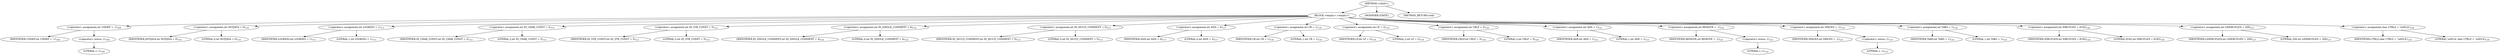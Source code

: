 digraph "&lt;clinit&gt;" {  
"2722" [label = <(METHOD,&lt;clinit&gt;)> ]
"2723" [label = <(BLOCK,&lt;empty&gt;,&lt;empty&gt;)> ]
"2724" [label = <(&lt;operator&gt;.assignment,int UNDEF = -1)<SUB>109</SUB>> ]
"2725" [label = <(IDENTIFIER,UNDEF,int UNDEF = -1)<SUB>109</SUB>> ]
"2726" [label = <(&lt;operator&gt;.minus,-1)<SUB>109</SUB>> ]
"2727" [label = <(LITERAL,1,-1)<SUB>109</SUB>> ]
"2728" [label = <(&lt;operator&gt;.assignment,int NOTJAVA = 0)<SUB>110</SUB>> ]
"2729" [label = <(IDENTIFIER,NOTJAVA,int NOTJAVA = 0)<SUB>110</SUB>> ]
"2730" [label = <(LITERAL,0,int NOTJAVA = 0)<SUB>110</SUB>> ]
"2731" [label = <(&lt;operator&gt;.assignment,int LOOKING = 1)<SUB>111</SUB>> ]
"2732" [label = <(IDENTIFIER,LOOKING,int LOOKING = 1)<SUB>111</SUB>> ]
"2733" [label = <(LITERAL,1,int LOOKING = 1)<SUB>111</SUB>> ]
"2734" [label = <(&lt;operator&gt;.assignment,int IN_CHAR_CONST = 2)<SUB>112</SUB>> ]
"2735" [label = <(IDENTIFIER,IN_CHAR_CONST,int IN_CHAR_CONST = 2)<SUB>112</SUB>> ]
"2736" [label = <(LITERAL,2,int IN_CHAR_CONST = 2)<SUB>112</SUB>> ]
"2737" [label = <(&lt;operator&gt;.assignment,int IN_STR_CONST = 3)<SUB>113</SUB>> ]
"2738" [label = <(IDENTIFIER,IN_STR_CONST,int IN_STR_CONST = 3)<SUB>113</SUB>> ]
"2739" [label = <(LITERAL,3,int IN_STR_CONST = 3)<SUB>113</SUB>> ]
"2740" [label = <(&lt;operator&gt;.assignment,int IN_SINGLE_COMMENT = 4)<SUB>114</SUB>> ]
"2741" [label = <(IDENTIFIER,IN_SINGLE_COMMENT,int IN_SINGLE_COMMENT = 4)<SUB>114</SUB>> ]
"2742" [label = <(LITERAL,4,int IN_SINGLE_COMMENT = 4)<SUB>114</SUB>> ]
"2743" [label = <(&lt;operator&gt;.assignment,int IN_MULTI_COMMENT = 5)<SUB>115</SUB>> ]
"2744" [label = <(IDENTIFIER,IN_MULTI_COMMENT,int IN_MULTI_COMMENT = 5)<SUB>115</SUB>> ]
"2745" [label = <(LITERAL,5,int IN_MULTI_COMMENT = 5)<SUB>115</SUB>> ]
"2746" [label = <(&lt;operator&gt;.assignment,int ASIS = 0)<SUB>117</SUB>> ]
"2747" [label = <(IDENTIFIER,ASIS,int ASIS = 0)<SUB>117</SUB>> ]
"2748" [label = <(LITERAL,0,int ASIS = 0)<SUB>117</SUB>> ]
"2749" [label = <(&lt;operator&gt;.assignment,int CR = 1)<SUB>118</SUB>> ]
"2750" [label = <(IDENTIFIER,CR,int CR = 1)<SUB>118</SUB>> ]
"2751" [label = <(LITERAL,1,int CR = 1)<SUB>118</SUB>> ]
"2752" [label = <(&lt;operator&gt;.assignment,int LF = 2)<SUB>119</SUB>> ]
"2753" [label = <(IDENTIFIER,LF,int LF = 2)<SUB>119</SUB>> ]
"2754" [label = <(LITERAL,2,int LF = 2)<SUB>119</SUB>> ]
"2755" [label = <(&lt;operator&gt;.assignment,int CRLF = 3)<SUB>120</SUB>> ]
"2756" [label = <(IDENTIFIER,CRLF,int CRLF = 3)<SUB>120</SUB>> ]
"2757" [label = <(LITERAL,3,int CRLF = 3)<SUB>120</SUB>> ]
"2758" [label = <(&lt;operator&gt;.assignment,int ADD = 1)<SUB>121</SUB>> ]
"2759" [label = <(IDENTIFIER,ADD,int ADD = 1)<SUB>121</SUB>> ]
"2760" [label = <(LITERAL,1,int ADD = 1)<SUB>121</SUB>> ]
"2761" [label = <(&lt;operator&gt;.assignment,int REMOVE = -1)<SUB>122</SUB>> ]
"2762" [label = <(IDENTIFIER,REMOVE,int REMOVE = -1)<SUB>122</SUB>> ]
"2763" [label = <(&lt;operator&gt;.minus,-1)<SUB>122</SUB>> ]
"2764" [label = <(LITERAL,1,-1)<SUB>122</SUB>> ]
"2765" [label = <(&lt;operator&gt;.assignment,int SPACES = -1)<SUB>123</SUB>> ]
"2766" [label = <(IDENTIFIER,SPACES,int SPACES = -1)<SUB>123</SUB>> ]
"2767" [label = <(&lt;operator&gt;.minus,-1)<SUB>123</SUB>> ]
"2768" [label = <(LITERAL,1,-1)<SUB>123</SUB>> ]
"2769" [label = <(&lt;operator&gt;.assignment,int TABS = 1)<SUB>124</SUB>> ]
"2770" [label = <(IDENTIFIER,TABS,int TABS = 1)<SUB>124</SUB>> ]
"2771" [label = <(LITERAL,1,int TABS = 1)<SUB>124</SUB>> ]
"2772" [label = <(&lt;operator&gt;.assignment,int INBUFLEN = 8192)<SUB>126</SUB>> ]
"2773" [label = <(IDENTIFIER,INBUFLEN,int INBUFLEN = 8192)<SUB>126</SUB>> ]
"2774" [label = <(LITERAL,8192,int INBUFLEN = 8192)<SUB>126</SUB>> ]
"2775" [label = <(&lt;operator&gt;.assignment,int LINEBUFLEN = 200)<SUB>127</SUB>> ]
"2776" [label = <(IDENTIFIER,LINEBUFLEN,int LINEBUFLEN = 200)<SUB>127</SUB>> ]
"2777" [label = <(LITERAL,200,int LINEBUFLEN = 200)<SUB>127</SUB>> ]
"2778" [label = <(&lt;operator&gt;.assignment,char CTRLZ = '\u001A')<SUB>129</SUB>> ]
"2779" [label = <(IDENTIFIER,CTRLZ,char CTRLZ = '\u001A')<SUB>129</SUB>> ]
"2780" [label = <(LITERAL,'\u001A',char CTRLZ = '\u001A')<SUB>129</SUB>> ]
"2781" [label = <(MODIFIER,STATIC)> ]
"2782" [label = <(METHOD_RETURN,void)> ]
  "2722" -> "2723" 
  "2722" -> "2781" 
  "2722" -> "2782" 
  "2723" -> "2724" 
  "2723" -> "2728" 
  "2723" -> "2731" 
  "2723" -> "2734" 
  "2723" -> "2737" 
  "2723" -> "2740" 
  "2723" -> "2743" 
  "2723" -> "2746" 
  "2723" -> "2749" 
  "2723" -> "2752" 
  "2723" -> "2755" 
  "2723" -> "2758" 
  "2723" -> "2761" 
  "2723" -> "2765" 
  "2723" -> "2769" 
  "2723" -> "2772" 
  "2723" -> "2775" 
  "2723" -> "2778" 
  "2724" -> "2725" 
  "2724" -> "2726" 
  "2726" -> "2727" 
  "2728" -> "2729" 
  "2728" -> "2730" 
  "2731" -> "2732" 
  "2731" -> "2733" 
  "2734" -> "2735" 
  "2734" -> "2736" 
  "2737" -> "2738" 
  "2737" -> "2739" 
  "2740" -> "2741" 
  "2740" -> "2742" 
  "2743" -> "2744" 
  "2743" -> "2745" 
  "2746" -> "2747" 
  "2746" -> "2748" 
  "2749" -> "2750" 
  "2749" -> "2751" 
  "2752" -> "2753" 
  "2752" -> "2754" 
  "2755" -> "2756" 
  "2755" -> "2757" 
  "2758" -> "2759" 
  "2758" -> "2760" 
  "2761" -> "2762" 
  "2761" -> "2763" 
  "2763" -> "2764" 
  "2765" -> "2766" 
  "2765" -> "2767" 
  "2767" -> "2768" 
  "2769" -> "2770" 
  "2769" -> "2771" 
  "2772" -> "2773" 
  "2772" -> "2774" 
  "2775" -> "2776" 
  "2775" -> "2777" 
  "2778" -> "2779" 
  "2778" -> "2780" 
}
